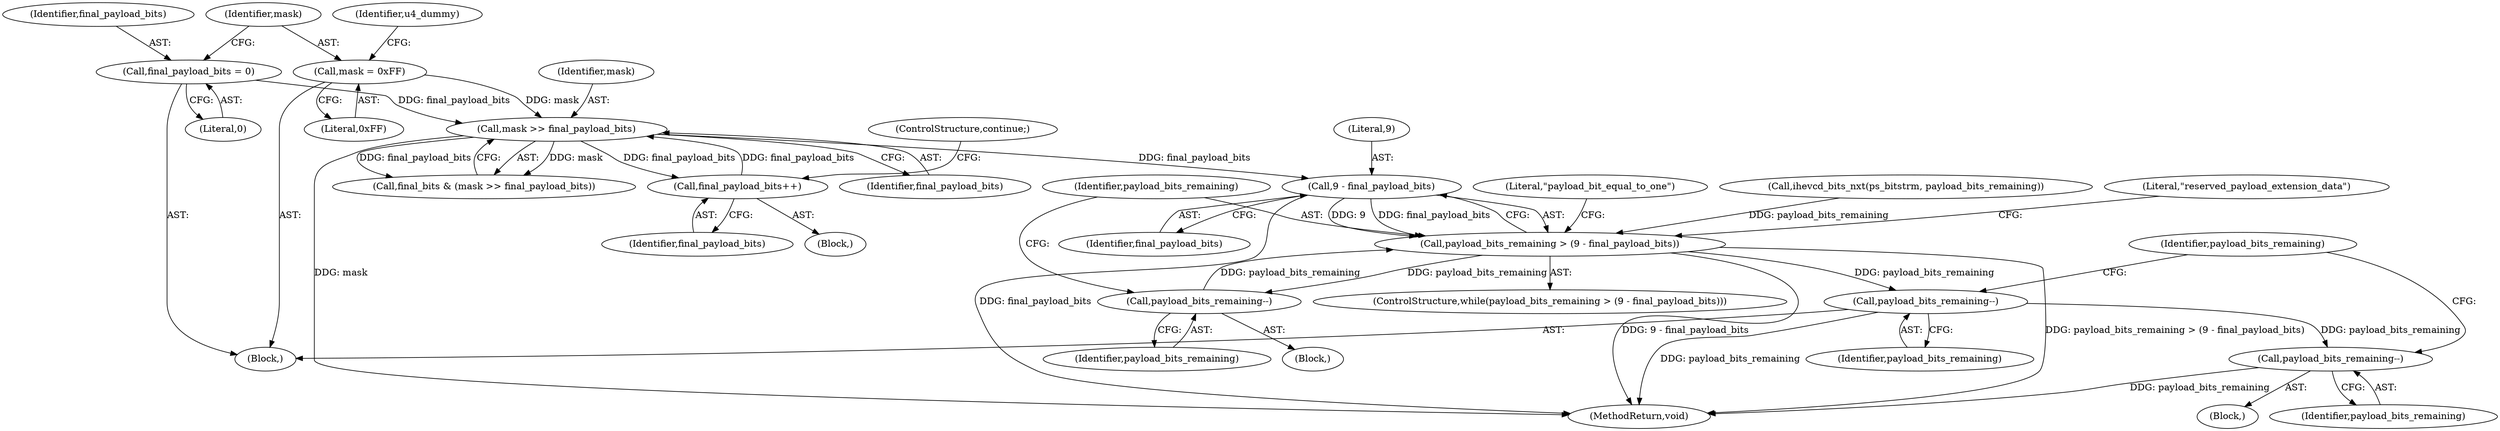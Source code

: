 digraph "0_Android_9f0fb67540d2259e4930d9bd5f1a1a6fb95af862@API" {
"1000323" [label="(Call,9 - final_payload_bits)"];
"1000313" [label="(Call,mask >> final_payload_bits)"];
"1000284" [label="(Call,mask = 0xFF)"];
"1000317" [label="(Call,final_payload_bits++)"];
"1000280" [label="(Call,final_payload_bits = 0)"];
"1000321" [label="(Call,payload_bits_remaining > (9 - final_payload_bits))"];
"1000332" [label="(Call,payload_bits_remaining--)"];
"1000339" [label="(Call,payload_bits_remaining--)"];
"1000349" [label="(Call,payload_bits_remaining--)"];
"1000335" [label="(Literal,\"payload_bit_equal_to_one\")"];
"1000314" [label="(Identifier,mask)"];
"1000322" [label="(Identifier,payload_bits_remaining)"];
"1000350" [label="(Identifier,payload_bits_remaining)"];
"1000321" [label="(Call,payload_bits_remaining > (9 - final_payload_bits))"];
"1000311" [label="(Call,final_bits & (mask >> final_payload_bits))"];
"1000323" [label="(Call,9 - final_payload_bits)"];
"1000317" [label="(Call,final_payload_bits++)"];
"1000282" [label="(Literal,0)"];
"1000339" [label="(Call,payload_bits_remaining--)"];
"1000286" [label="(Literal,0xFF)"];
"1000325" [label="(Identifier,final_payload_bits)"];
"1000320" [label="(ControlStructure,while(payload_bits_remaining > (9 - final_payload_bits)))"];
"1000307" [label="(Call,ihevcd_bits_nxt(ps_bitstrm, payload_bits_remaining))"];
"1000349" [label="(Call,payload_bits_remaining--)"];
"1000328" [label="(Literal,\"reserved_payload_extension_data\")"];
"1000333" [label="(Identifier,payload_bits_remaining)"];
"1000324" [label="(Literal,9)"];
"1000281" [label="(Identifier,final_payload_bits)"];
"1000326" [label="(Block,)"];
"1000313" [label="(Call,mask >> final_payload_bits)"];
"1000280" [label="(Call,final_payload_bits = 0)"];
"1000352" [label="(MethodReturn,void)"];
"1000315" [label="(Identifier,final_payload_bits)"];
"1000284" [label="(Call,mask = 0xFF)"];
"1000340" [label="(Identifier,payload_bits_remaining)"];
"1000332" [label="(Call,payload_bits_remaining--)"];
"1000318" [label="(Identifier,final_payload_bits)"];
"1000319" [label="(ControlStructure,continue;)"];
"1000285" [label="(Identifier,mask)"];
"1000342" [label="(Identifier,payload_bits_remaining)"];
"1000343" [label="(Block,)"];
"1000290" [label="(Identifier,u4_dummy)"];
"1000316" [label="(Block,)"];
"1000277" [label="(Block,)"];
"1000323" -> "1000321"  [label="AST: "];
"1000323" -> "1000325"  [label="CFG: "];
"1000324" -> "1000323"  [label="AST: "];
"1000325" -> "1000323"  [label="AST: "];
"1000321" -> "1000323"  [label="CFG: "];
"1000323" -> "1000352"  [label="DDG: final_payload_bits"];
"1000323" -> "1000321"  [label="DDG: 9"];
"1000323" -> "1000321"  [label="DDG: final_payload_bits"];
"1000313" -> "1000323"  [label="DDG: final_payload_bits"];
"1000313" -> "1000311"  [label="AST: "];
"1000313" -> "1000315"  [label="CFG: "];
"1000314" -> "1000313"  [label="AST: "];
"1000315" -> "1000313"  [label="AST: "];
"1000311" -> "1000313"  [label="CFG: "];
"1000313" -> "1000352"  [label="DDG: mask"];
"1000313" -> "1000311"  [label="DDG: mask"];
"1000313" -> "1000311"  [label="DDG: final_payload_bits"];
"1000284" -> "1000313"  [label="DDG: mask"];
"1000317" -> "1000313"  [label="DDG: final_payload_bits"];
"1000280" -> "1000313"  [label="DDG: final_payload_bits"];
"1000313" -> "1000317"  [label="DDG: final_payload_bits"];
"1000284" -> "1000277"  [label="AST: "];
"1000284" -> "1000286"  [label="CFG: "];
"1000285" -> "1000284"  [label="AST: "];
"1000286" -> "1000284"  [label="AST: "];
"1000290" -> "1000284"  [label="CFG: "];
"1000317" -> "1000316"  [label="AST: "];
"1000317" -> "1000318"  [label="CFG: "];
"1000318" -> "1000317"  [label="AST: "];
"1000319" -> "1000317"  [label="CFG: "];
"1000280" -> "1000277"  [label="AST: "];
"1000280" -> "1000282"  [label="CFG: "];
"1000281" -> "1000280"  [label="AST: "];
"1000282" -> "1000280"  [label="AST: "];
"1000285" -> "1000280"  [label="CFG: "];
"1000321" -> "1000320"  [label="AST: "];
"1000322" -> "1000321"  [label="AST: "];
"1000328" -> "1000321"  [label="CFG: "];
"1000335" -> "1000321"  [label="CFG: "];
"1000321" -> "1000352"  [label="DDG: 9 - final_payload_bits"];
"1000321" -> "1000352"  [label="DDG: payload_bits_remaining > (9 - final_payload_bits)"];
"1000307" -> "1000321"  [label="DDG: payload_bits_remaining"];
"1000332" -> "1000321"  [label="DDG: payload_bits_remaining"];
"1000321" -> "1000332"  [label="DDG: payload_bits_remaining"];
"1000321" -> "1000339"  [label="DDG: payload_bits_remaining"];
"1000332" -> "1000326"  [label="AST: "];
"1000332" -> "1000333"  [label="CFG: "];
"1000333" -> "1000332"  [label="AST: "];
"1000322" -> "1000332"  [label="CFG: "];
"1000339" -> "1000277"  [label="AST: "];
"1000339" -> "1000340"  [label="CFG: "];
"1000340" -> "1000339"  [label="AST: "];
"1000342" -> "1000339"  [label="CFG: "];
"1000339" -> "1000352"  [label="DDG: payload_bits_remaining"];
"1000339" -> "1000349"  [label="DDG: payload_bits_remaining"];
"1000349" -> "1000343"  [label="AST: "];
"1000349" -> "1000350"  [label="CFG: "];
"1000350" -> "1000349"  [label="AST: "];
"1000342" -> "1000349"  [label="CFG: "];
"1000349" -> "1000352"  [label="DDG: payload_bits_remaining"];
}
